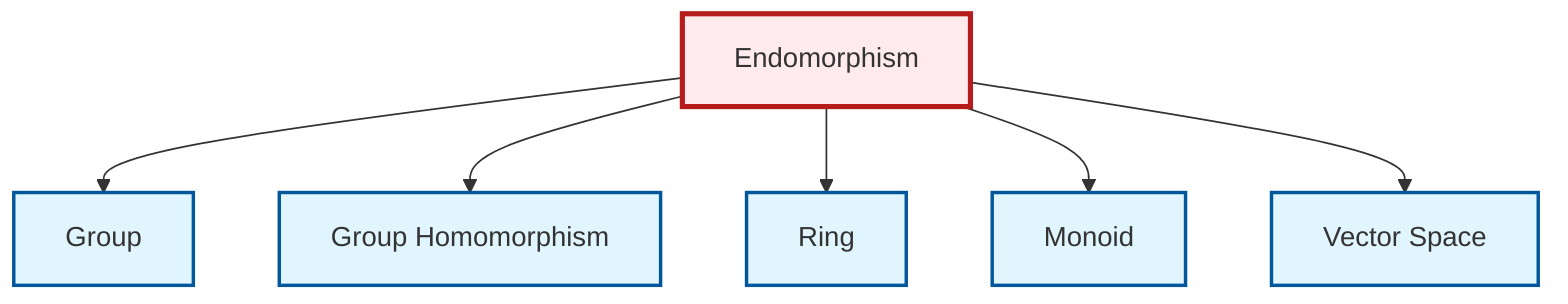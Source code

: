 graph TD
    classDef definition fill:#e1f5fe,stroke:#01579b,stroke-width:2px
    classDef theorem fill:#f3e5f5,stroke:#4a148c,stroke-width:2px
    classDef axiom fill:#fff3e0,stroke:#e65100,stroke-width:2px
    classDef example fill:#e8f5e9,stroke:#1b5e20,stroke-width:2px
    classDef current fill:#ffebee,stroke:#b71c1c,stroke-width:3px
    def-monoid["Monoid"]:::definition
    def-homomorphism["Group Homomorphism"]:::definition
    def-endomorphism["Endomorphism"]:::definition
    def-vector-space["Vector Space"]:::definition
    def-group["Group"]:::definition
    def-ring["Ring"]:::definition
    def-endomorphism --> def-group
    def-endomorphism --> def-homomorphism
    def-endomorphism --> def-ring
    def-endomorphism --> def-monoid
    def-endomorphism --> def-vector-space
    class def-endomorphism current